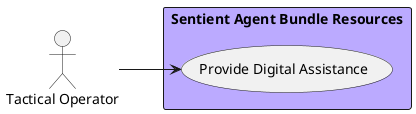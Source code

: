 @startuml

left to right direction


Actor "Tactical Operator" as TacticalOperator


rectangle "Sentient Agent Bundle Resources" as sabr #bbaaff {
        usecase "Provide Digital Assistance" as ProvideDigitalAssistance
    TacticalOperator --> ProvideDigitalAssistance

}


@enduml
